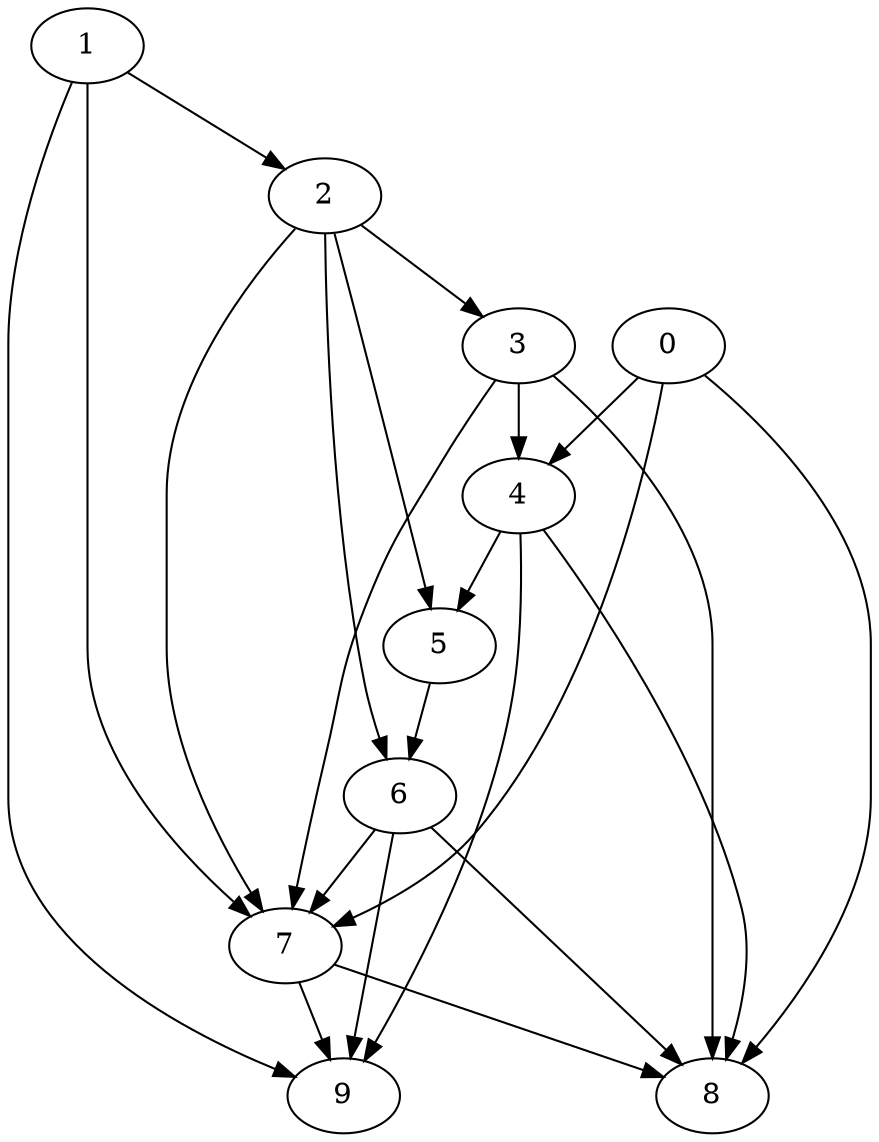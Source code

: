 digraph "Random_Nodes_10_Density_2.20_CCR_9.98_WeightType_Random" {
	graph ["Duplicate states"=0,
		GraphType=Random,
		"Max states in OPEN"=0,
		Modes="120000ms; topo-ordered tasks, ; Pruning: task equivalence, fixed order ready list, ; F-value: ; Optimisation: best schedule length (\
SL) optimisation on equal, ",
		NumberOfTasks=10,
		"Pruned using list schedule length"=14,
		"States removed from OPEN"=0,
		TargetSystem="Homogeneous-2",
		"Time to schedule (ms)"=98,
		"Total idle time"=23,
		"Total schedule length"=61,
		"Total sequential time"=61,
		"Total states created"=28
	];
	1	["Finish time"=8,
		Processor=0,
		"Start time"=0,
		Weight=8];
	2	["Finish time"=11,
		Processor=0,
		"Start time"=8,
		Weight=3];
	1 -> 2	[Weight=11];
	7	["Finish time"=49,
		Processor=0,
		"Start time"=45,
		Weight=4];
	1 -> 7	[Weight=34];
	9	["Finish time"=58,
		Processor=0,
		"Start time"=49,
		Weight=9];
	1 -> 9	[Weight=45];
	3	["Finish time"=16,
		Processor=0,
		"Start time"=11,
		Weight=5];
	2 -> 3	[Weight=34];
	5	["Finish time"=40,
		Processor=0,
		"Start time"=32,
		Weight=8];
	2 -> 5	[Weight=23];
	6	["Finish time"=45,
		Processor=0,
		"Start time"=40,
		Weight=5];
	2 -> 6	[Weight=17];
	2 -> 7	[Weight=56];
	4	["Finish time"=32,
		Processor=0,
		"Start time"=22,
		Weight=10];
	3 -> 4	[Weight=34];
	3 -> 7	[Weight=17];
	8	["Finish time"=61,
		Processor=0,
		"Start time"=58,
		Weight=3];
	3 -> 8	[Weight=23];
	0	["Finish time"=22,
		Processor=0,
		"Start time"=16,
		Weight=6];
	0 -> 4	[Weight=11];
	0 -> 7	[Weight=56];
	0 -> 8	[Weight=17];
	4 -> 5	[Weight=17];
	4 -> 9	[Weight=34];
	4 -> 8	[Weight=11];
	5 -> 6	[Weight=23];
	6 -> 7	[Weight=11];
	6 -> 9	[Weight=11];
	6 -> 8	[Weight=56];
	7 -> 9	[Weight=34];
	7 -> 8	[Weight=34];
}

